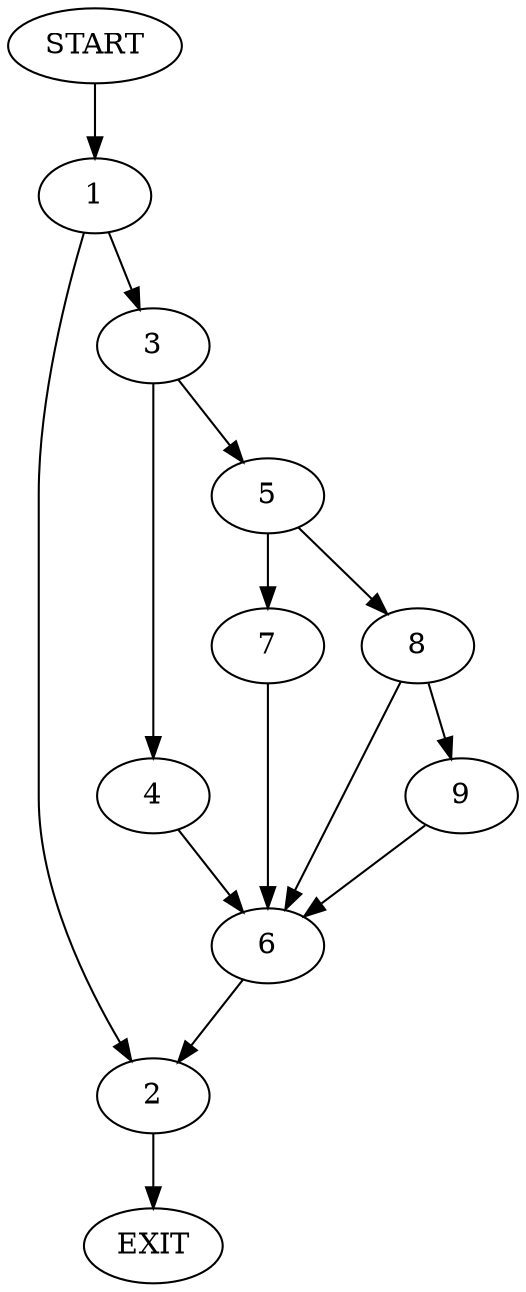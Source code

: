 digraph {
0 [label="START"]
10 [label="EXIT"]
0 -> 1
1 -> 2
1 -> 3
2 -> 10
3 -> 4
3 -> 5
4 -> 6
5 -> 7
5 -> 8
6 -> 2
8 -> 6
8 -> 9
7 -> 6
9 -> 6
}
